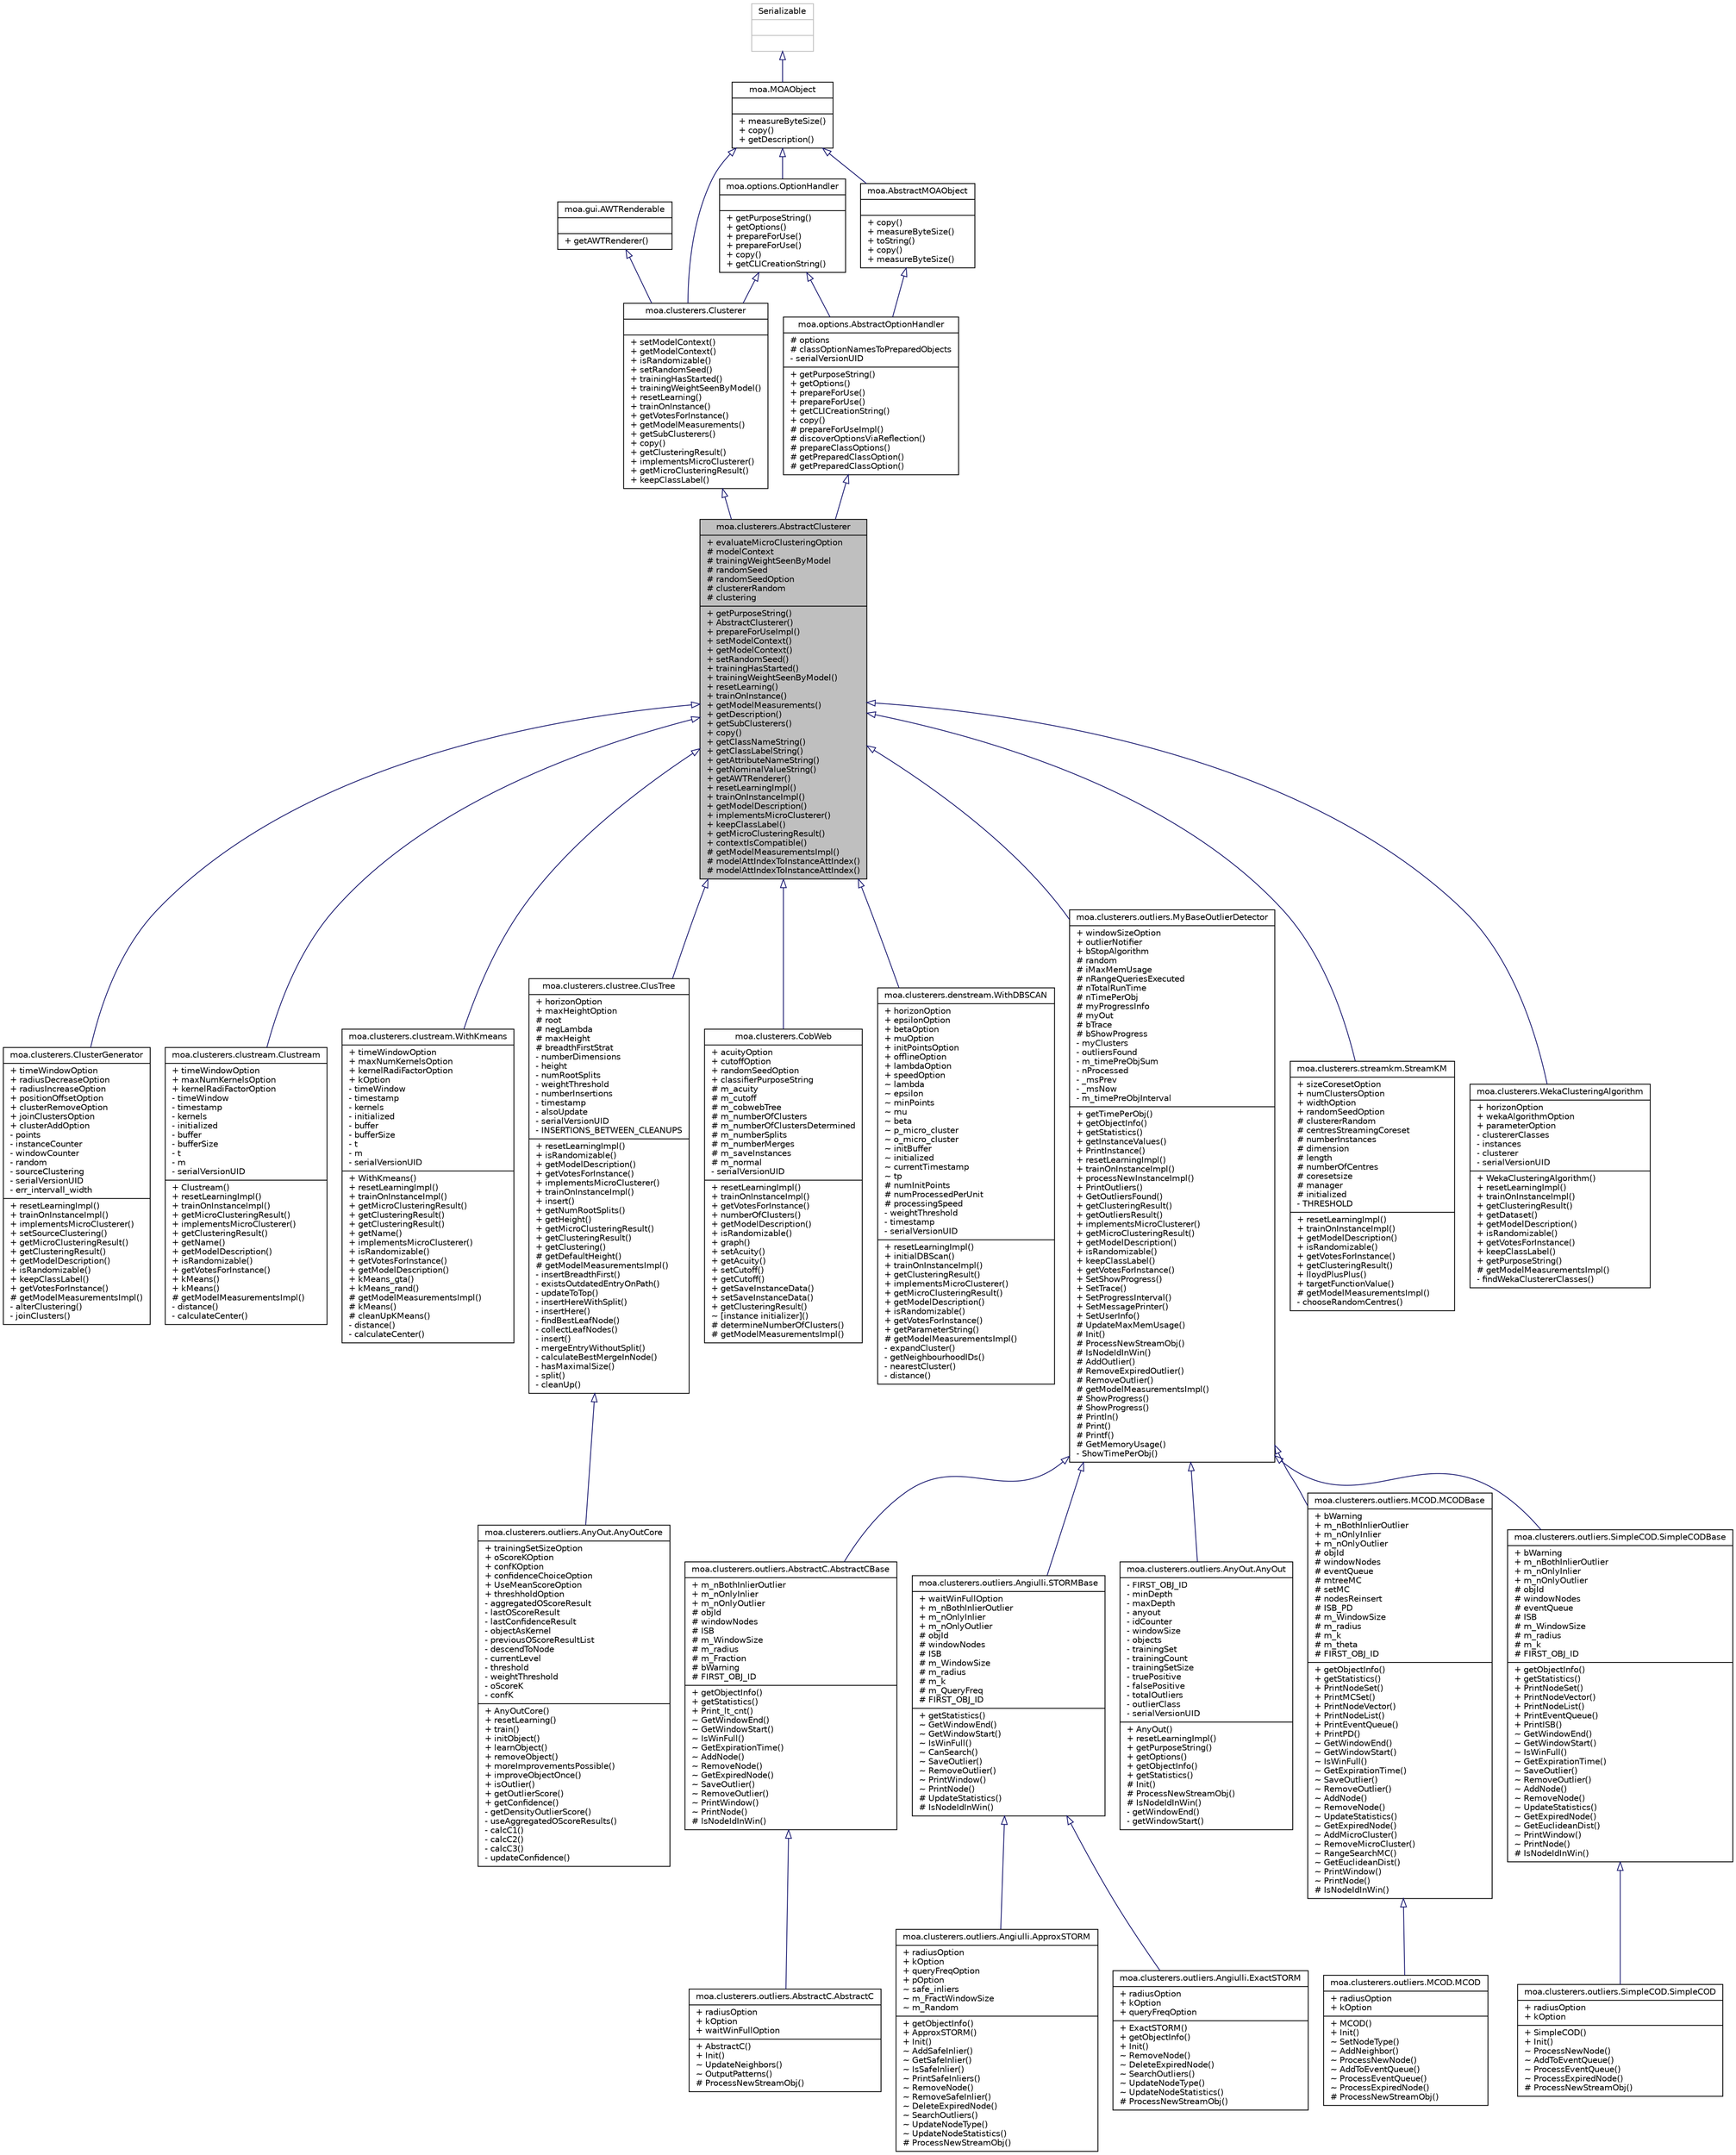 digraph G
{
  edge [fontname="Helvetica",fontsize="10",labelfontname="Helvetica",labelfontsize="10"];
  node [fontname="Helvetica",fontsize="10",shape=record];
  Node1 [label="{moa.clusterers.AbstractClusterer\n|+ evaluateMicroClusteringOption\l# modelContext\l# trainingWeightSeenByModel\l# randomSeed\l# randomSeedOption\l# clustererRandom\l# clustering\l|+ getPurposeString()\l+ AbstractClusterer()\l+ prepareForUseImpl()\l+ setModelContext()\l+ getModelContext()\l+ setRandomSeed()\l+ trainingHasStarted()\l+ trainingWeightSeenByModel()\l+ resetLearning()\l+ trainOnInstance()\l+ getModelMeasurements()\l+ getDescription()\l+ getSubClusterers()\l+ copy()\l+ getClassNameString()\l+ getClassLabelString()\l+ getAttributeNameString()\l+ getNominalValueString()\l+ getAWTRenderer()\l+ resetLearningImpl()\l+ trainOnInstanceImpl()\l+ getModelDescription()\l+ implementsMicroClusterer()\l+ keepClassLabel()\l+ getMicroClusteringResult()\l+ contextIsCompatible()\l# getModelMeasurementsImpl()\l# modelAttIndexToInstanceAttIndex()\l# modelAttIndexToInstanceAttIndex()\l}",height=0.2,width=0.4,color="black", fillcolor="grey75", style="filled" fontcolor="black"];
  Node2 -> Node1 [dir=back,color="midnightblue",fontsize="10",style="solid",arrowtail="empty",fontname="Helvetica"];
  Node2 [label="{moa.options.AbstractOptionHandler\n|# options\l# classOptionNamesToPreparedObjects\l- serialVersionUID\l|+ getPurposeString()\l+ getOptions()\l+ prepareForUse()\l+ prepareForUse()\l+ getCLICreationString()\l+ copy()\l# prepareForUseImpl()\l# discoverOptionsViaReflection()\l# prepareClassOptions()\l# getPreparedClassOption()\l# getPreparedClassOption()\l}",height=0.2,width=0.4,color="black", fillcolor="white", style="filled",URL="$classmoa_1_1options_1_1AbstractOptionHandler.html",tooltip="Abstract Option Handler."];
  Node3 -> Node2 [dir=back,color="midnightblue",fontsize="10",style="solid",arrowtail="empty",fontname="Helvetica"];
  Node3 [label="{moa.AbstractMOAObject\n||+ copy()\l+ measureByteSize()\l+ toString()\l+ copy()\l+ measureByteSize()\l}",height=0.2,width=0.4,color="black", fillcolor="white", style="filled",URL="$classmoa_1_1AbstractMOAObject.html",tooltip="Abstract MOA Object."];
  Node4 -> Node3 [dir=back,color="midnightblue",fontsize="10",style="solid",arrowtail="empty",fontname="Helvetica"];
  Node4 [label="{moa.MOAObject\n||+ measureByteSize()\l+ copy()\l+ getDescription()\l}",height=0.2,width=0.4,color="black", fillcolor="white", style="filled",URL="$interfacemoa_1_1MOAObject.html",tooltip="Interface implemented by classes in MOA, so that all are serializable, can produce..."];
  Node5 -> Node4 [dir=back,color="midnightblue",fontsize="10",style="solid",arrowtail="empty",fontname="Helvetica"];
  Node5 [label="{Serializable\n||}",height=0.2,width=0.4,color="grey75", fillcolor="white", style="filled"];
  Node6 -> Node2 [dir=back,color="midnightblue",fontsize="10",style="solid",arrowtail="empty",fontname="Helvetica"];
  Node6 [label="{moa.options.OptionHandler\n||+ getPurposeString()\l+ getOptions()\l+ prepareForUse()\l+ prepareForUse()\l+ copy()\l+ getCLICreationString()\l}",height=0.2,width=0.4,color="black", fillcolor="white", style="filled",URL="$interfacemoa_1_1options_1_1OptionHandler.html",tooltip="Interface representing an object that handles options or parameters."];
  Node4 -> Node6 [dir=back,color="midnightblue",fontsize="10",style="solid",arrowtail="empty",fontname="Helvetica"];
  Node7 -> Node1 [dir=back,color="midnightblue",fontsize="10",style="solid",arrowtail="empty",fontname="Helvetica"];
  Node7 [label="{moa.clusterers.Clusterer\n||+ setModelContext()\l+ getModelContext()\l+ isRandomizable()\l+ setRandomSeed()\l+ trainingHasStarted()\l+ trainingWeightSeenByModel()\l+ resetLearning()\l+ trainOnInstance()\l+ getVotesForInstance()\l+ getModelMeasurements()\l+ getSubClusterers()\l+ copy()\l+ getClusteringResult()\l+ implementsMicroClusterer()\l+ getMicroClusteringResult()\l+ keepClassLabel()\l}",height=0.2,width=0.4,color="black", fillcolor="white", style="filled",URL="$interfacemoa_1_1clusterers_1_1Clusterer.html"];
  Node4 -> Node7 [dir=back,color="midnightblue",fontsize="10",style="solid",arrowtail="empty",fontname="Helvetica"];
  Node6 -> Node7 [dir=back,color="midnightblue",fontsize="10",style="solid",arrowtail="empty",fontname="Helvetica"];
  Node8 -> Node7 [dir=back,color="midnightblue",fontsize="10",style="solid",arrowtail="empty",fontname="Helvetica"];
  Node8 [label="{moa.gui.AWTRenderable\n||+ getAWTRenderer()\l}",height=0.2,width=0.4,color="black", fillcolor="white", style="filled",URL="$interfacemoa_1_1gui_1_1AWTRenderable.html",tooltip="Interface representing a component that is renderable."];
  Node1 -> Node9 [dir=back,color="midnightblue",fontsize="10",style="solid",arrowtail="empty",fontname="Helvetica"];
  Node9 [label="{moa.clusterers.ClusterGenerator\n|+ timeWindowOption\l+ radiusDecreaseOption\l+ radiusIncreaseOption\l+ positionOffsetOption\l+ clusterRemoveOption\l+ joinClustersOption\l+ clusterAddOption\l- points\l- instanceCounter\l- windowCounter\l- random\l- sourceClustering\l- serialVersionUID\l- err_intervall_width\l|+ resetLearningImpl()\l+ trainOnInstanceImpl()\l+ implementsMicroClusterer()\l+ setSourceClustering()\l+ getMicroClusteringResult()\l+ getClusteringResult()\l+ getModelDescription()\l+ isRandomizable()\l+ keepClassLabel()\l+ getVotesForInstance()\l# getModelMeasurementsImpl()\l- alterClustering()\l- joinClusters()\l}",height=0.2,width=0.4,color="black", fillcolor="white", style="filled",URL="$classmoa_1_1clusterers_1_1ClusterGenerator.html"];
  Node1 -> Node10 [dir=back,color="midnightblue",fontsize="10",style="solid",arrowtail="empty",fontname="Helvetica"];
  Node10 [label="{moa.clusterers.clustream.Clustream\n|+ timeWindowOption\l+ maxNumKernelsOption\l+ kernelRadiFactorOption\l- timeWindow\l- timestamp\l- kernels\l- initialized\l- buffer\l- bufferSize\l- t\l- m\l- serialVersionUID\l|+ Clustream()\l+ resetLearningImpl()\l+ trainOnInstanceImpl()\l+ getMicroClusteringResult()\l+ implementsMicroClusterer()\l+ getClusteringResult()\l+ getName()\l+ getModelDescription()\l+ isRandomizable()\l+ getVotesForInstance()\l+ kMeans()\l+ kMeans()\l# getModelMeasurementsImpl()\l- distance()\l- calculateCenter()\l}",height=0.2,width=0.4,color="black", fillcolor="white", style="filled",URL="$classmoa_1_1clusterers_1_1clustream_1_1Clustream.html",tooltip="Citation: CluStream: Charu C."];
  Node1 -> Node11 [dir=back,color="midnightblue",fontsize="10",style="solid",arrowtail="empty",fontname="Helvetica"];
  Node11 [label="{moa.clusterers.clustream.WithKmeans\n|+ timeWindowOption\l+ maxNumKernelsOption\l+ kernelRadiFactorOption\l+ kOption\l- timeWindow\l- timestamp\l- kernels\l- initialized\l- buffer\l- bufferSize\l- t\l- m\l- serialVersionUID\l|+ WithKmeans()\l+ resetLearningImpl()\l+ trainOnInstanceImpl()\l+ getMicroClusteringResult()\l+ getClusteringResult()\l+ getClusteringResult()\l+ getName()\l+ implementsMicroClusterer()\l+ isRandomizable()\l+ getVotesForInstance()\l+ getModelDescription()\l+ kMeans_gta()\l+ kMeans_rand()\l# getModelMeasurementsImpl()\l# kMeans()\l# cleanUpKMeans()\l- distance()\l- calculateCenter()\l}",height=0.2,width=0.4,color="black", fillcolor="white", style="filled",URL="$classmoa_1_1clusterers_1_1clustream_1_1WithKmeans.html"];
  Node1 -> Node12 [dir=back,color="midnightblue",fontsize="10",style="solid",arrowtail="empty",fontname="Helvetica"];
  Node12 [label="{moa.clusterers.clustree.ClusTree\n|+ horizonOption\l+ maxHeightOption\l# root\l# negLambda\l# maxHeight\l# breadthFirstStrat\l- numberDimensions\l- height\l- numRootSplits\l- weightThreshold\l- numberInsertions\l- timestamp\l- alsoUpdate\l- serialVersionUID\l- INSERTIONS_BETWEEN_CLEANUPS\l|+ resetLearningImpl()\l+ isRandomizable()\l+ getModelDescription()\l+ getVotesForInstance()\l+ implementsMicroClusterer()\l+ trainOnInstanceImpl()\l+ insert()\l+ getNumRootSplits()\l+ getHeight()\l+ getMicroClusteringResult()\l+ getClusteringResult()\l+ getClustering()\l# getDefaultHeight()\l# getModelMeasurementsImpl()\l- insertBreadthFirst()\l- existsOutdatedEntryOnPath()\l- updateToTop()\l- insertHereWithSplit()\l- insertHere()\l- findBestLeafNode()\l- collectLeafNodes()\l- insert()\l- mergeEntryWithoutSplit()\l- calculateBestMergeInNode()\l- hasMaximalSize()\l- split()\l- cleanUp()\l}",height=0.2,width=0.4,color="black", fillcolor="white", style="filled",URL="$classmoa_1_1clusterers_1_1clustree_1_1ClusTree.html",tooltip="Citation: ClusTree: Philipp Kranen, Ira Assent, Corinna Baldauf, Thomas Seidl: The..."];
  Node12 -> Node13 [dir=back,color="midnightblue",fontsize="10",style="solid",arrowtail="empty",fontname="Helvetica"];
  Node13 [label="{moa.clusterers.outliers.AnyOut.AnyOutCore\n|+ trainingSetSizeOption\l+ oScoreKOption\l+ confKOption\l+ confidenceChoiceOption\l+ UseMeanScoreOption\l+ threshholdOption\l- aggregatedOScoreResult\l- lastOScoreResult\l- lastConfidenceResult\l- objectAsKernel\l- previousOScoreResultList\l- descendToNode\l- currentLevel\l- threshold\l- weightThreshold\l- oScoreK\l- confK\l|+ AnyOutCore()\l+ resetLearning()\l+ train()\l+ initObject()\l+ learnObject()\l+ removeObject()\l+ moreImprovementsPossible()\l+ improveObjectOnce()\l+ isOutlier()\l+ getOutlierScore()\l+ getConfidence()\l- getDensityOutlierScore()\l- useAggregatedOScoreResults()\l- calcC1()\l- calcC2()\l- calcC3()\l- updateConfidence()\l}",height=0.2,width=0.4,color="black", fillcolor="white", style="filled",URL="$classmoa_1_1clusterers_1_1outliers_1_1AnyOut_1_1AnyOutCore.html"];
  Node1 -> Node14 [dir=back,color="midnightblue",fontsize="10",style="solid",arrowtail="empty",fontname="Helvetica"];
  Node14 [label="{moa.clusterers.CobWeb\n|+ acuityOption\l+ cutoffOption\l+ randomSeedOption\l+ classifierPurposeString\l# m_acuity\l# m_cutoff\l# m_cobwebTree\l# m_numberOfClusters\l# m_numberOfClustersDetermined\l# m_numberSplits\l# m_numberMerges\l# m_saveInstances\l# m_normal\l- serialVersionUID\l|+ resetLearningImpl()\l+ trainOnInstanceImpl()\l+ getVotesForInstance()\l+ numberOfClusters()\l+ getModelDescription()\l+ isRandomizable()\l+ graph()\l+ setAcuity()\l+ getAcuity()\l+ setCutoff()\l+ getCutoff()\l+ getSaveInstanceData()\l+ setSaveInstanceData()\l+ getClusteringResult()\l~ [instance initializer]()\l# determineNumberOfClusters()\l# getModelMeasurementsImpl()\l}",height=0.2,width=0.4,color="black", fillcolor="white", style="filled",URL="$classmoa_1_1clusterers_1_1CobWeb.html",tooltip="Class implementing the Cobweb and Classit clustering algorithms."];
  Node1 -> Node15 [dir=back,color="midnightblue",fontsize="10",style="solid",arrowtail="empty",fontname="Helvetica"];
  Node15 [label="{moa.clusterers.denstream.WithDBSCAN\n|+ horizonOption\l+ epsilonOption\l+ betaOption\l+ muOption\l+ initPointsOption\l+ offlineOption\l+ lambdaOption\l+ speedOption\l~ lambda\l~ epsilon\l~ minPoints\l~ mu\l~ beta\l~ p_micro_cluster\l~ o_micro_cluster\l~ initBuffer\l~ initialized\l~ currentTimestamp\l~ tp\l# numInitPoints\l# numProcessedPerUnit\l# processingSpeed\l- weightThreshold\l- timestamp\l- serialVersionUID\l|+ resetLearningImpl()\l+ initialDBScan()\l+ trainOnInstanceImpl()\l+ getClusteringResult()\l+ implementsMicroClusterer()\l+ getMicroClusteringResult()\l+ getModelDescription()\l+ isRandomizable()\l+ getVotesForInstance()\l+ getParameterString()\l# getModelMeasurementsImpl()\l- expandCluster()\l- getNeighbourhoodIDs()\l- nearestCluster()\l- distance()\l}",height=0.2,width=0.4,color="black", fillcolor="white", style="filled",URL="$classmoa_1_1clusterers_1_1denstream_1_1WithDBSCAN.html"];
  Node1 -> Node16 [dir=back,color="midnightblue",fontsize="10",style="solid",arrowtail="empty",fontname="Helvetica"];
  Node16 [label="{moa.clusterers.outliers.MyBaseOutlierDetector\n|+ windowSizeOption\l+ outlierNotifier\l+ bStopAlgorithm\l# random\l# iMaxMemUsage\l# nRangeQueriesExecuted\l# nTotalRunTime\l# nTimePerObj\l# myProgressInfo\l# myOut\l# bTrace\l# bShowProgress\l- myClusters\l- outliersFound\l- m_timePreObjSum\l- nProcessed\l- _msPrev\l- _msNow\l- m_timePreObjInterval\l|+ getTimePerObj()\l+ getObjectInfo()\l+ getStatistics()\l+ getInstanceValues()\l+ PrintInstance()\l+ resetLearningImpl()\l+ trainOnInstanceImpl()\l+ processNewInstanceImpl()\l+ PrintOutliers()\l+ GetOutliersFound()\l+ getClusteringResult()\l+ getOutliersResult()\l+ implementsMicroClusterer()\l+ getMicroClusteringResult()\l+ getModelDescription()\l+ isRandomizable()\l+ keepClassLabel()\l+ getVotesForInstance()\l+ SetShowProgress()\l+ SetTrace()\l+ SetProgressInterval()\l+ SetMessagePrinter()\l+ SetUserInfo()\l# UpdateMaxMemUsage()\l# Init()\l# ProcessNewStreamObj()\l# IsNodeIdInWin()\l# AddOutlier()\l# RemoveExpiredOutlier()\l# RemoveOutlier()\l# getModelMeasurementsImpl()\l# ShowProgress()\l# ShowProgress()\l# Println()\l# Print()\l# Printf()\l# GetMemoryUsage()\l- ShowTimePerObj()\l}",height=0.2,width=0.4,color="black", fillcolor="white", style="filled",URL="$classmoa_1_1clusterers_1_1outliers_1_1MyBaseOutlierDetector.html"];
  Node16 -> Node17 [dir=back,color="midnightblue",fontsize="10",style="solid",arrowtail="empty",fontname="Helvetica"];
  Node17 [label="{moa.clusterers.outliers.AbstractC.AbstractCBase\n|+ m_nBothInlierOutlier\l+ m_nOnlyInlier\l+ m_nOnlyOutlier\l# objId\l# windowNodes\l# ISB\l# m_WindowSize\l# m_radius\l# m_Fraction\l# bWarning\l# FIRST_OBJ_ID\l|+ getObjectInfo()\l+ getStatistics()\l+ Print_lt_cnt()\l~ GetWindowEnd()\l~ GetWindowStart()\l~ IsWinFull()\l~ GetExpirationTime()\l~ AddNode()\l~ RemoveNode()\l~ GetExpiredNode()\l~ SaveOutlier()\l~ RemoveOutlier()\l~ PrintWindow()\l~ PrintNode()\l# IsNodeIdInWin()\l}",height=0.2,width=0.4,color="black", fillcolor="white", style="filled",URL="$classmoa_1_1clusterers_1_1outliers_1_1AbstractC_1_1AbstractCBase.html"];
  Node17 -> Node18 [dir=back,color="midnightblue",fontsize="10",style="solid",arrowtail="empty",fontname="Helvetica"];
  Node18 [label="{moa.clusterers.outliers.AbstractC.AbstractC\n|+ radiusOption\l+ kOption\l+ waitWinFullOption\l|+ AbstractC()\l+ Init()\l~ UpdateNeighbors()\l~ OutputPatterns()\l# ProcessNewStreamObj()\l}",height=0.2,width=0.4,color="black", fillcolor="white", style="filled",URL="$classmoa_1_1clusterers_1_1outliers_1_1AbstractC_1_1AbstractC.html"];
  Node16 -> Node19 [dir=back,color="midnightblue",fontsize="10",style="solid",arrowtail="empty",fontname="Helvetica"];
  Node19 [label="{moa.clusterers.outliers.Angiulli.STORMBase\n|+ waitWinFullOption\l+ m_nBothInlierOutlier\l+ m_nOnlyInlier\l+ m_nOnlyOutlier\l# objId\l# windowNodes\l# ISB\l# m_WindowSize\l# m_radius\l# m_k\l# m_QueryFreq\l# FIRST_OBJ_ID\l|+ getStatistics()\l~ GetWindowEnd()\l~ GetWindowStart()\l~ IsWinFull()\l~ CanSearch()\l~ SaveOutlier()\l~ RemoveOutlier()\l~ PrintWindow()\l~ PrintNode()\l# UpdateStatistics()\l# IsNodeIdInWin()\l}",height=0.2,width=0.4,color="black", fillcolor="white", style="filled",URL="$classmoa_1_1clusterers_1_1outliers_1_1Angiulli_1_1STORMBase.html"];
  Node19 -> Node20 [dir=back,color="midnightblue",fontsize="10",style="solid",arrowtail="empty",fontname="Helvetica"];
  Node20 [label="{moa.clusterers.outliers.Angiulli.ApproxSTORM\n|+ radiusOption\l+ kOption\l+ queryFreqOption\l+ pOption\l~ safe_inliers\l~ m_FractWindowSize\l~ m_Random\l|+ getObjectInfo()\l+ ApproxSTORM()\l+ Init()\l~ AddSafeInlier()\l~ GetSafeInlier()\l~ IsSafeInlier()\l~ PrintSafeInliers()\l~ RemoveNode()\l~ RemoveSafeInlier()\l~ DeleteExpiredNode()\l~ SearchOutliers()\l~ UpdateNodeType()\l~ UpdateNodeStatistics()\l# ProcessNewStreamObj()\l}",height=0.2,width=0.4,color="black", fillcolor="white", style="filled",URL="$classmoa_1_1clusterers_1_1outliers_1_1Angiulli_1_1ApproxSTORM.html"];
  Node19 -> Node21 [dir=back,color="midnightblue",fontsize="10",style="solid",arrowtail="empty",fontname="Helvetica"];
  Node21 [label="{moa.clusterers.outliers.Angiulli.ExactSTORM\n|+ radiusOption\l+ kOption\l+ queryFreqOption\l|+ ExactSTORM()\l+ getObjectInfo()\l+ Init()\l~ RemoveNode()\l~ DeleteExpiredNode()\l~ SearchOutliers()\l~ UpdateNodeType()\l~ UpdateNodeStatistics()\l# ProcessNewStreamObj()\l}",height=0.2,width=0.4,color="black", fillcolor="white", style="filled",URL="$classmoa_1_1clusterers_1_1outliers_1_1Angiulli_1_1ExactSTORM.html"];
  Node16 -> Node22 [dir=back,color="midnightblue",fontsize="10",style="solid",arrowtail="empty",fontname="Helvetica"];
  Node22 [label="{moa.clusterers.outliers.AnyOut.AnyOut\n|- FIRST_OBJ_ID\l- minDepth\l- maxDepth\l- anyout\l- idCounter\l- windowSize\l- objects\l- trainingSet\l- trainingCount\l- trainingSetSize\l- truePositive\l- falsePositive\l- totalOutliers\l- outlierClass\l- serialVersionUID\l|+ AnyOut()\l+ resetLearningImpl()\l+ getPurposeString()\l+ getOptions()\l+ getObjectInfo()\l+ getStatistics()\l# Init()\l# ProcessNewStreamObj()\l# IsNodeIdInWin()\l- getWindowEnd()\l- getWindowStart()\l}",height=0.2,width=0.4,color="black", fillcolor="white", style="filled",URL="$classmoa_1_1clusterers_1_1outliers_1_1AnyOut_1_1AnyOut.html"];
  Node16 -> Node23 [dir=back,color="midnightblue",fontsize="10",style="solid",arrowtail="empty",fontname="Helvetica"];
  Node23 [label="{moa.clusterers.outliers.MCOD.MCODBase\n|+ bWarning\l+ m_nBothInlierOutlier\l+ m_nOnlyInlier\l+ m_nOnlyOutlier\l# objId\l# windowNodes\l# eventQueue\l# mtreeMC\l# setMC\l# nodesReinsert\l# ISB_PD\l# m_WindowSize\l# m_radius\l# m_k\l# m_theta\l# FIRST_OBJ_ID\l|+ getObjectInfo()\l+ getStatistics()\l+ PrintNodeSet()\l+ PrintMCSet()\l+ PrintNodeVector()\l+ PrintNodeList()\l+ PrintEventQueue()\l+ PrintPD()\l~ GetWindowEnd()\l~ GetWindowStart()\l~ IsWinFull()\l~ GetExpirationTime()\l~ SaveOutlier()\l~ RemoveOutlier()\l~ AddNode()\l~ RemoveNode()\l~ UpdateStatistics()\l~ GetExpiredNode()\l~ AddMicroCluster()\l~ RemoveMicroCluster()\l~ RangeSearchMC()\l~ GetEuclideanDist()\l~ PrintWindow()\l~ PrintNode()\l# IsNodeIdInWin()\l}",height=0.2,width=0.4,color="black", fillcolor="white", style="filled",URL="$classmoa_1_1clusterers_1_1outliers_1_1MCOD_1_1MCODBase.html"];
  Node23 -> Node24 [dir=back,color="midnightblue",fontsize="10",style="solid",arrowtail="empty",fontname="Helvetica"];
  Node24 [label="{moa.clusterers.outliers.MCOD.MCOD\n|+ radiusOption\l+ kOption\l|+ MCOD()\l+ Init()\l~ SetNodeType()\l~ AddNeighbor()\l~ ProcessNewNode()\l~ AddToEventQueue()\l~ ProcessEventQueue()\l~ ProcessExpiredNode()\l# ProcessNewStreamObj()\l}",height=0.2,width=0.4,color="black", fillcolor="white", style="filled",URL="$classmoa_1_1clusterers_1_1outliers_1_1MCOD_1_1MCOD.html"];
  Node16 -> Node25 [dir=back,color="midnightblue",fontsize="10",style="solid",arrowtail="empty",fontname="Helvetica"];
  Node25 [label="{moa.clusterers.outliers.SimpleCOD.SimpleCODBase\n|+ bWarning\l+ m_nBothInlierOutlier\l+ m_nOnlyInlier\l+ m_nOnlyOutlier\l# objId\l# windowNodes\l# eventQueue\l# ISB\l# m_WindowSize\l# m_radius\l# m_k\l# FIRST_OBJ_ID\l|+ getObjectInfo()\l+ getStatistics()\l+ PrintNodeSet()\l+ PrintNodeVector()\l+ PrintNodeList()\l+ PrintEventQueue()\l+ PrintISB()\l~ GetWindowEnd()\l~ GetWindowStart()\l~ IsWinFull()\l~ GetExpirationTime()\l~ SaveOutlier()\l~ RemoveOutlier()\l~ AddNode()\l~ RemoveNode()\l~ UpdateStatistics()\l~ GetExpiredNode()\l~ GetEuclideanDist()\l~ PrintWindow()\l~ PrintNode()\l# IsNodeIdInWin()\l}",height=0.2,width=0.4,color="black", fillcolor="white", style="filled",URL="$classmoa_1_1clusterers_1_1outliers_1_1SimpleCOD_1_1SimpleCODBase.html"];
  Node25 -> Node26 [dir=back,color="midnightblue",fontsize="10",style="solid",arrowtail="empty",fontname="Helvetica"];
  Node26 [label="{moa.clusterers.outliers.SimpleCOD.SimpleCOD\n|+ radiusOption\l+ kOption\l|+ SimpleCOD()\l+ Init()\l~ ProcessNewNode()\l~ AddToEventQueue()\l~ ProcessEventQueue()\l~ ProcessExpiredNode()\l# ProcessNewStreamObj()\l}",height=0.2,width=0.4,color="black", fillcolor="white", style="filled",URL="$classmoa_1_1clusterers_1_1outliers_1_1SimpleCOD_1_1SimpleCOD.html"];
  Node1 -> Node27 [dir=back,color="midnightblue",fontsize="10",style="solid",arrowtail="empty",fontname="Helvetica"];
  Node27 [label="{moa.clusterers.streamkm.StreamKM\n|+ sizeCoresetOption\l+ numClustersOption\l+ widthOption\l+ randomSeedOption\l# clustererRandom\l# centresStreamingCoreset\l# numberInstances\l# dimension\l# length\l# numberOfCentres\l# coresetsize\l# manager\l# initialized\l- THRESHOLD\l|+ resetLearningImpl()\l+ trainOnInstanceImpl()\l+ getModelDescription()\l+ isRandomizable()\l+ getVotesForInstance()\l+ getClusteringResult()\l+ lloydPlusPlus()\l+ targetFunctionValue()\l# getModelMeasurementsImpl()\l- chooseRandomCentres()\l}",height=0.2,width=0.4,color="black", fillcolor="white", style="filled",URL="$classmoa_1_1clusterers_1_1streamkm_1_1StreamKM.html"];
  Node1 -> Node28 [dir=back,color="midnightblue",fontsize="10",style="solid",arrowtail="empty",fontname="Helvetica"];
  Node28 [label="{moa.clusterers.WekaClusteringAlgorithm\n|+ horizonOption\l+ wekaAlgorithmOption\l+ parameterOption\l- clustererClasses\l- instances\l- clusterer\l- serialVersionUID\l|+ WekaClusteringAlgorithm()\l+ resetLearningImpl()\l+ trainOnInstanceImpl()\l+ getClusteringResult()\l+ getDataset()\l+ getModelDescription()\l+ isRandomizable()\l+ getVotesForInstance()\l+ keepClassLabel()\l+ getPurposeString()\l# getModelMeasurementsImpl()\l- findWekaClustererClasses()\l}",height=0.2,width=0.4,color="black", fillcolor="white", style="filled",URL="$classmoa_1_1clusterers_1_1WekaClusteringAlgorithm.html"];
}
